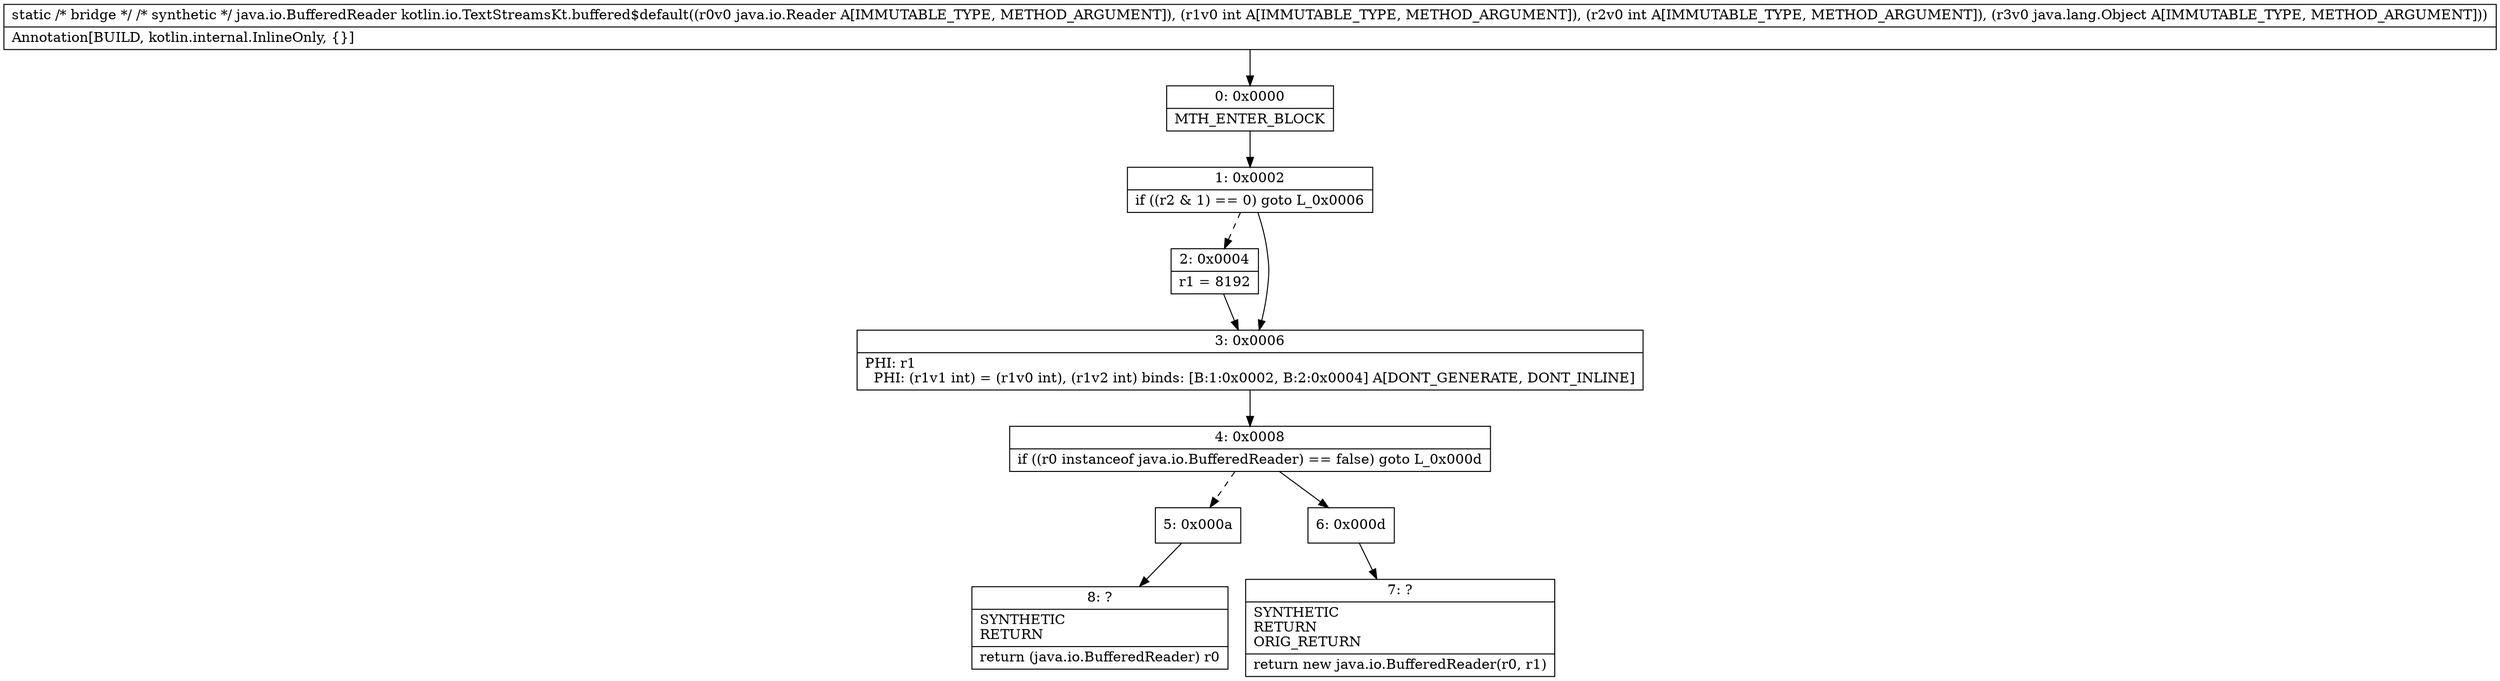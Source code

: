 digraph "CFG forkotlin.io.TextStreamsKt.buffered$default(Ljava\/io\/Reader;IILjava\/lang\/Object;)Ljava\/io\/BufferedReader;" {
Node_0 [shape=record,label="{0\:\ 0x0000|MTH_ENTER_BLOCK\l}"];
Node_1 [shape=record,label="{1\:\ 0x0002|if ((r2 & 1) == 0) goto L_0x0006\l}"];
Node_2 [shape=record,label="{2\:\ 0x0004|r1 = 8192\l}"];
Node_3 [shape=record,label="{3\:\ 0x0006|PHI: r1 \l  PHI: (r1v1 int) = (r1v0 int), (r1v2 int) binds: [B:1:0x0002, B:2:0x0004] A[DONT_GENERATE, DONT_INLINE]\l}"];
Node_4 [shape=record,label="{4\:\ 0x0008|if ((r0 instanceof java.io.BufferedReader) == false) goto L_0x000d\l}"];
Node_5 [shape=record,label="{5\:\ 0x000a}"];
Node_6 [shape=record,label="{6\:\ 0x000d}"];
Node_7 [shape=record,label="{7\:\ ?|SYNTHETIC\lRETURN\lORIG_RETURN\l|return new java.io.BufferedReader(r0, r1)\l}"];
Node_8 [shape=record,label="{8\:\ ?|SYNTHETIC\lRETURN\l|return (java.io.BufferedReader) r0\l}"];
MethodNode[shape=record,label="{static \/* bridge *\/ \/* synthetic *\/ java.io.BufferedReader kotlin.io.TextStreamsKt.buffered$default((r0v0 java.io.Reader A[IMMUTABLE_TYPE, METHOD_ARGUMENT]), (r1v0 int A[IMMUTABLE_TYPE, METHOD_ARGUMENT]), (r2v0 int A[IMMUTABLE_TYPE, METHOD_ARGUMENT]), (r3v0 java.lang.Object A[IMMUTABLE_TYPE, METHOD_ARGUMENT]))  | Annotation[BUILD, kotlin.internal.InlineOnly, \{\}]\l}"];
MethodNode -> Node_0;
Node_0 -> Node_1;
Node_1 -> Node_2[style=dashed];
Node_1 -> Node_3;
Node_2 -> Node_3;
Node_3 -> Node_4;
Node_4 -> Node_5[style=dashed];
Node_4 -> Node_6;
Node_5 -> Node_8;
Node_6 -> Node_7;
}

